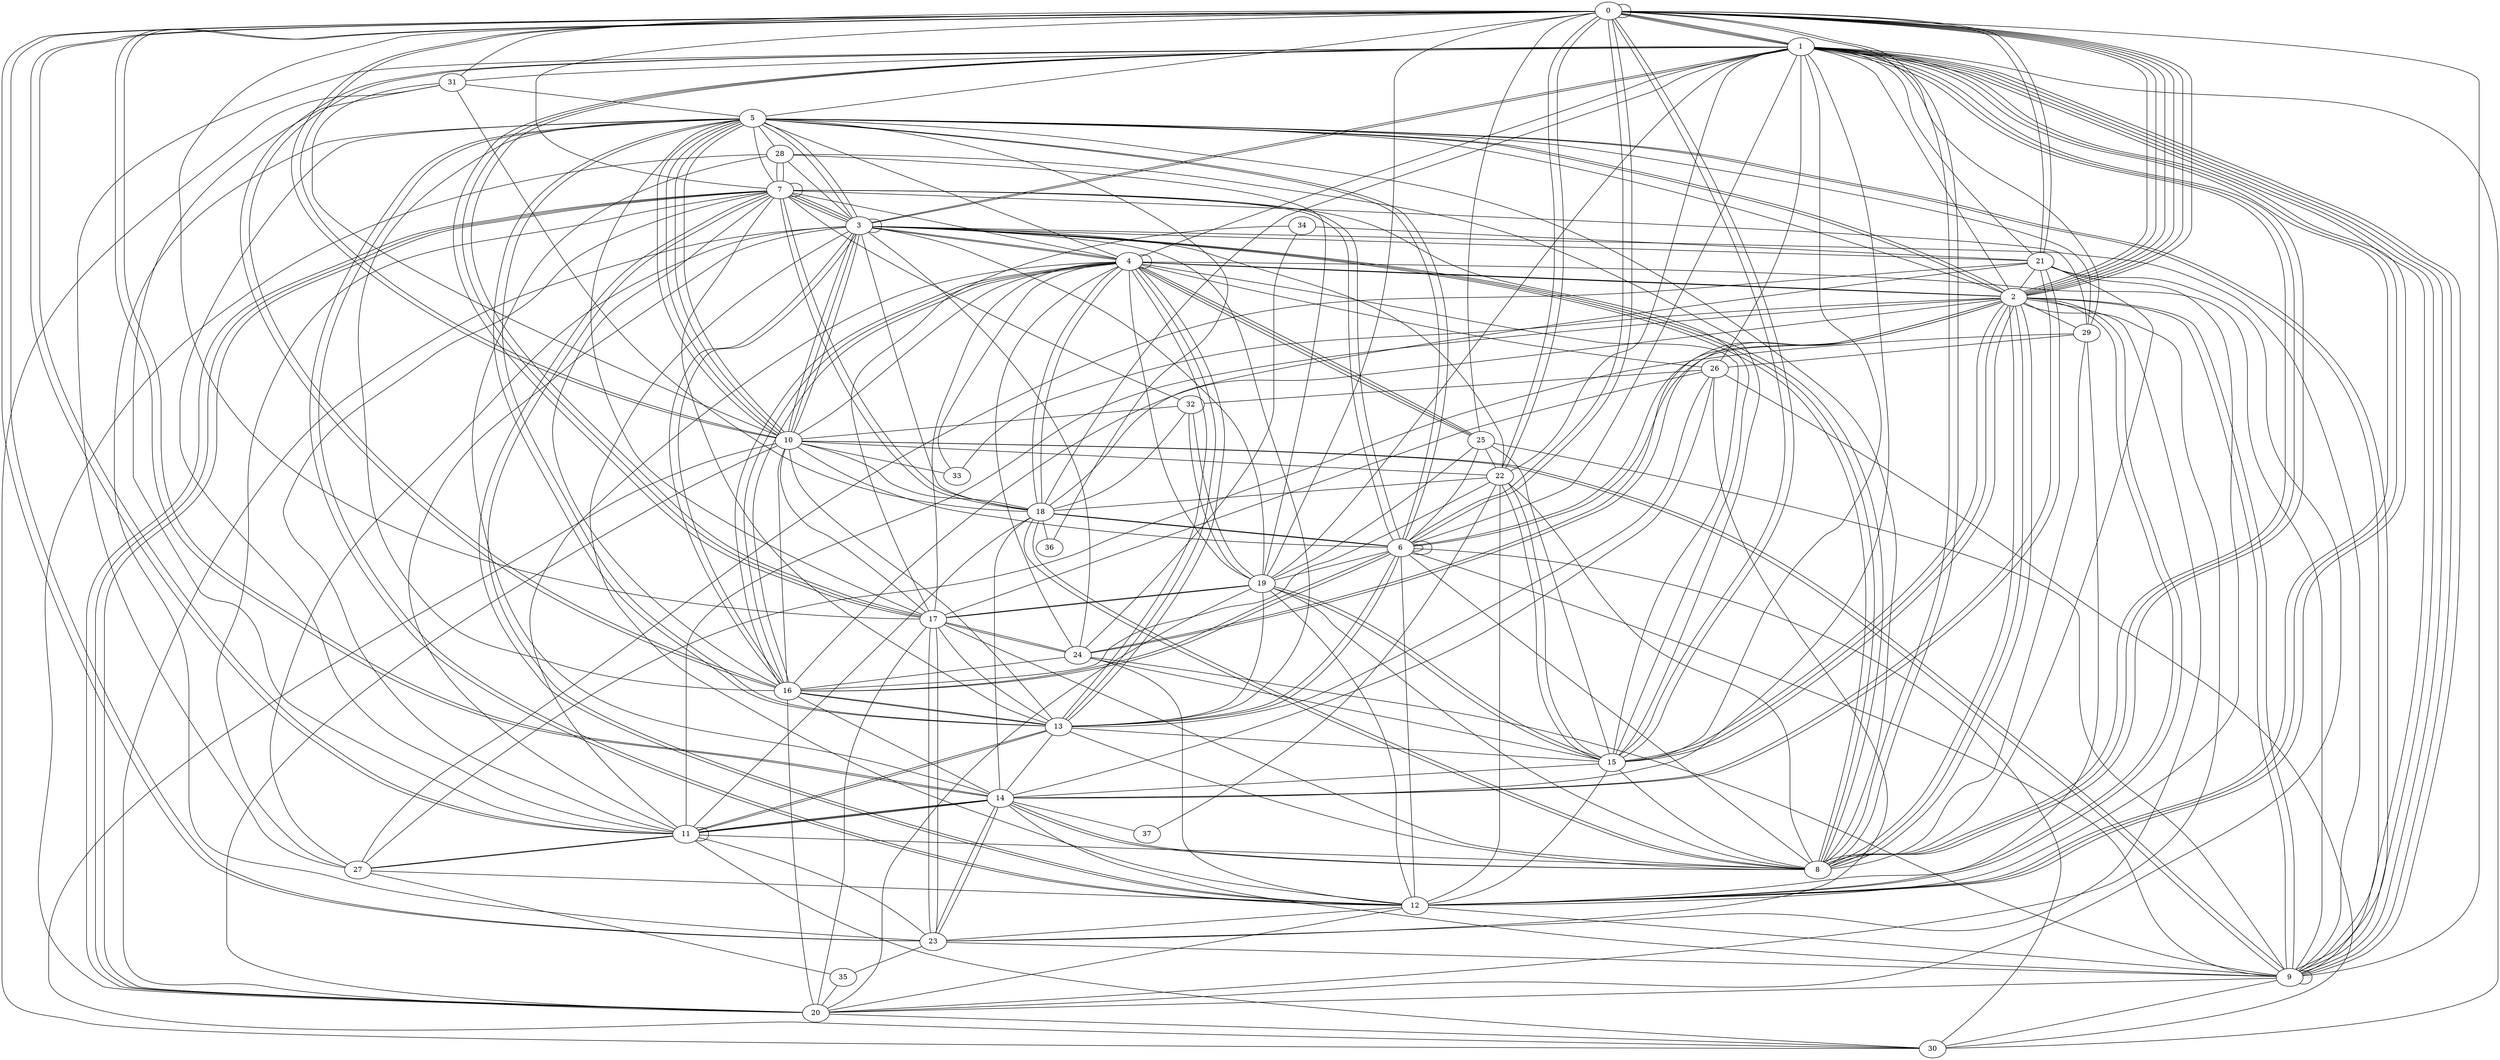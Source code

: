 graph G {
0;
1;
2;
3;
4;
5;
6;
7;
8;
9;
10;
11;
12;
13;
14;
15;
16;
17;
18;
19;
20;
21;
22;
23;
24;
25;
26;
27;
28;
29;
30;
31;
32;
33;
34;
35;
36;
37;
3--10 ;
37--22 ;
3--8 ;
12--2 ;
14--18 ;
22--3 ;
11--27 ;
32--19 ;
22--8 ;
22--0 ;
6--2 ;
0--14 ;
5--9 ;
1--9 ;
13--8 ;
13--14 ;
21--20 ;
19--28 ;
9--3 ;
6--7 ;
1--26 ;
10--6 ;
9--10 ;
14--11 ;
7--27 ;
10--16 ;
2--15 ;
1--12 ;
1--19 ;
4--18 ;
36--5 ;
21--12 ;
15--22 ;
9--10 ;
17--23 ;
0--21 ;
11--27 ;
2--15 ;
26--30 ;
19--13 ;
21--14 ;
5--4 ;
12--19 ;
3--11 ;
1--18 ;
13--11 ;
18--6 ;
1--9 ;
20--3 ;
2--33 ;
2--0 ;
16--4 ;
9--30 ;
19--8 ;
25--22 ;
9--1 ;
2--1 ;
4--7 ;
9--1 ;
14--37 ;
20--17 ;
3--24 ;
25--4 ;
16--13 ;
29--5 ;
2--12 ;
1--17 ;
11--8 ;
12--20 ;
8--0 ;
12--7 ;
31--5 ;
29--26 ;
0--1 ;
8--3 ;
15--1 ;
24--2 ;
0--9 ;
18--7 ;
0--2 ;
4--25 ;
12--22 ;
12--3 ;
13--5 ;
7--15 ;
24--9 ;
9--4 ;
22--18 ;
10--33 ;
18--10 ;
13--10 ;
3--5 ;
12--23 ;
15--28 ;
1--17 ;
28--20 ;
9--20 ;
26--23 ;
13--4 ;
16--22 ;
1--14 ;
17--13 ;
23--9 ;
7--7 ;
3--16 ;
0--19 ;
16--20 ;
18--31 ;
18--36 ;
8--14 ;
23--0 ;
0--22 ;
17--24 ;
5--10 ;
26--4 ;
7--28 ;
11--30 ;
15--19 ;
21--8 ;
7--13 ;
12--6 ;
14--16 ;
4--4 ;
6--1 ;
1--0 ;
21--18 ;
0--31 ;
7--5 ;
23--14 ;
4--2 ;
7--3 ;
14--28 ;
4--16 ;
27--12 ;
6--8 ;
2--5 ;
31--11 ;
6--16 ;
1--3 ;
7--32 ;
11--7 ;
11--11 ;
4--13 ;
24--15 ;
17--1 ;
32--19 ;
21--2 ;
18--4 ;
5--28 ;
11--14 ;
1--27 ;
32--18 ;
6--30 ;
3--3 ;
35--20 ;
30--10 ;
14--26 ;
5--12 ;
1--9 ;
2--8 ;
3--28 ;
2--6 ;
10--0 ;
32--10 ;
9--12 ;
1--22 ;
5--9 ;
14--8 ;
3--10 ;
29--12 ;
10--5 ;
35--27 ;
8--0 ;
2--9 ;
0--15 ;
8--1 ;
4--17 ;
13--15 ;
28--7 ;
13--4 ;
12--15 ;
19--17 ;
1--16 ;
34--17 ;
25--9 ;
4--2 ;
8--3 ;
7--20 ;
23--5 ;
9--2 ;
6--16 ;
0--7 ;
6--19 ;
6--5 ;
21--14 ;
11--14 ;
0--6 ;
2--20 ;
2--8 ;
7--6 ;
12--5 ;
0--25 ;
0--2 ;
17--19 ;
6--18 ;
2--8 ;
0--2 ;
16--3 ;
5--0 ;
1--29 ;
11--0 ;
5--2 ;
4--10 ;
9--9 ;
16--13 ;
6--0 ;
6--9 ;
5--8 ;
18--8 ;
20--10 ;
1--8 ;
22--15 ;
8--15 ;
3--4 ;
11--23 ;
1--3 ;
5--16 ;
25--4 ;
7--18 ;
3--21 ;
34--24 ;
31--10 ;
3--18 ;
25--6 ;
7--12 ;
2--11 ;
1--31 ;
20--7 ;
4--15 ;
14--23 ;
19--15 ;
10--5 ;
0--2 ;
25--19 ;
20--7 ;
29--7 ;
4--11 ;
26--13 ;
23--35 ;
31--30 ;
24--12 ;
6--5 ;
16--7 ;
6--6 ;
4--3 ;
19--3 ;
29--8 ;
30--1 ;
10--17 ;
11--13 ;
24--2 ;
4--2 ;
3--7 ;
6--13 ;
5--2 ;
0--10 ;
25--15 ;
5--10 ;
17--8 ;
18--11 ;
8--1 ;
15--2 ;
19--4 ;
15--14 ;
34--21 ;
1--16 ;
8--18 ;
9--14 ;
24--4 ;
1--12 ;
11--0 ;
3--5 ;
26--32 ;
12--1 ;
1--21 ;
17--26 ;
0--15 ;
2--23 ;
20--30 ;
21--27 ;
13--6 ;
5--11 ;
0--2 ;
2--16 ;
14--0 ;
13--5 ;
0--23 ;
4--33 ;
17--0 ;
10--3 ;
24--16 ;
13--3 ;
17--24 ;
16--4 ;
10--22 ;
20--19 ;
3--7 ;
0--0 ;
27--3 ;
0--1 ;
0--21 ;
4--1 ;
27--29 ;
23--17 ;
2--29 ;
17--5 ;
6--6 ;
}
